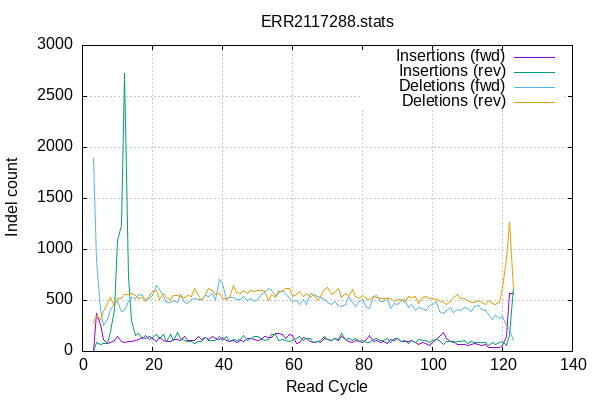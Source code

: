 
        set terminal png size 600,400 truecolor
        set output "ERR2117288-indel-cycles.png"
        set grid xtics ytics y2tics back lc rgb "#cccccc"
        set style line 1 linetype 1  linecolor rgb "red"
        set style line 2 linetype 2  linecolor rgb "black"
        set style line 3 linetype 3  linecolor rgb "green"
        set style line 4 linetype 4  linecolor rgb "blue"
        set style increment user
        set ylabel "Indel count"
        set xlabel "Read Cycle"
        set title "ERR2117288.stats" noenhanced
    plot '-' w l ti 'Insertions (fwd)', '' w l ti 'Insertions (rev)', '' w l ti 'Deletions (fwd)', '' w l ti 'Deletions (rev)'
3	0
4	368
5	263
6	113
7	79
8	88
9	104
10	146
11	100
12	92
13	95
14	97
15	104
16	118
17	134
18	132
19	143
20	132
21	96
22	135
23	105
24	99
25	99
26	114
27	114
28	108
29	143
30	103
31	105
32	111
33	147
34	118
35	136
36	118
37	145
38	131
39	121
40	137
41	107
42	98
43	107
44	93
45	108
46	101
47	124
48	132
49	120
50	104
51	118
52	145
53	133
54	137
55	174
56	177
57	170
58	130
59	165
60	158
61	74
62	91
63	139
64	128
65	97
66	87
67	95
68	89
69	127
70	116
71	103
72	125
73	107
74	149
75	119
76	101
77	89
78	103
79	96
80	88
81	113
82	157
83	99
84	106
85	89
86	94
87	74
88	121
89	108
90	126
91	96
92	101
93	101
94	104
95	90
96	67
97	91
98	80
99	59
100	86
101	115
102	143
103	184
104	124
105	96
106	94
107	72
108	72
109	71
110	58
111	71
112	75
113	67
114	57
115	68
116	40
117	37
118	41
119	39
120	57
121	151
122	572
123	565
end
3	0
4	88
5	66
6	81
7	82
8	196
9	413
10	1084
11	1237
12	2729
13	740
14	306
15	157
16	178
17	131
18	154
19	114
20	139
21	170
22	126
23	165
24	99
25	170
26	107
27	184
28	130
29	106
30	99
31	96
32	77
33	95
34	98
35	133
36	105
37	103
38	108
39	145
40	105
41	151
42	100
43	115
44	107
45	113
46	153
47	108
48	132
49	145
50	147
51	125
52	111
53	115
54	164
55	166
56	110
57	121
58	107
59	96
60	108
61	129
62	149
63	104
64	127
65	127
66	91
67	94
68	105
69	144
70	119
71	110
72	124
73	119
74	178
75	120
76	132
77	111
78	132
79	98
80	103
81	92
82	88
83	119
84	127
85	107
86	109
87	124
88	93
89	124
90	128
91	99
92	104
93	79
94	107
95	91
96	115
97	112
98	108
99	93
100	105
101	117
102	106
103	68
104	100
105	95
106	85
107	102
108	98
109	107
110	79
111	100
112	89
113	92
114	93
115	90
116	62
117	84
118	64
119	86
120	96
121	59
122	156
123	625
end
3	1889
4	898
5	413
6	252
7	313
8	416
9	474
10	486
11	394
12	406
13	487
14	531
15	518
16	554
17	545
18	510
19	521
20	547
21	648
22	610
23	540
24	476
25	478
26	504
27	479
28	560
29	481
30	468
31	509
32	519
33	505
34	511
35	546
36	537
37	570
38	510
39	706
40	667
41	506
42	531
43	532
44	510
45	505
46	535
47	498
48	524
49	488
50	509
51	556
52	580
53	615
54	598
55	552
56	564
57	595
58	566
59	517
60	492
61	498
62	465
63	511
64	464
65	569
66	554
67	541
68	526
69	505
70	476
71	460
72	490
73	452
74	444
75	465
76	543
77	482
78	443
79	491
80	507
81	436
82	426
83	536
84	551
85	491
86	489
87	527
88	419
89	466
90	465
91	499
92	510
93	434
94	456
95	402
96	433
97	425
98	403
99	453
100	465
101	491
102	395
103	374
104	402
105	431
106	383
107	410
108	404
109	435
110	424
111	391
112	445
113	453
114	408
115	403
116	366
117	312
118	353
119	319
120	346
121	250
122	215
123	104
end
3	280
4	354
5	312
6	389
7	468
8	528
9	442
10	522
11	522
12	558
13	560
14	566
15	545
16	515
17	530
18	489
19	552
20	592
21	595
22	511
23	573
24	532
25	505
26	548
27	546
28	541
29	533
30	551
31	540
32	616
33	548
34	501
35	562
36	619
37	595
38	563
39	570
40	516
41	521
42	530
43	647
44	577
45	572
46	601
47	565
48	602
49	587
50	600
51	602
52	589
53	497
54	558
55	530
56	589
57	592
58	618
59	615
60	544
61	556
62	588
63	538
64	570
65	533
66	562
67	498
68	538
69	611
70	629
71	562
72	579
73	616
74	528
75	564
76	541
77	604
78	537
79	519
80	550
81	522
82	513
83	539
84	533
85	523
86	520
87	522
88	515
89	493
90	507
91	511
92	484
93	539
94	527
95	537
96	473
97	527
98	540
99	523
100	517
101	509
102	501
103	481
104	463
105	488
106	532
107	562
108	516
109	520
110	503
111	479
112	477
113	498
114	479
115	463
116	497
117	467
118	461
119	484
120	624
121	913
122	1266
123	620
end
